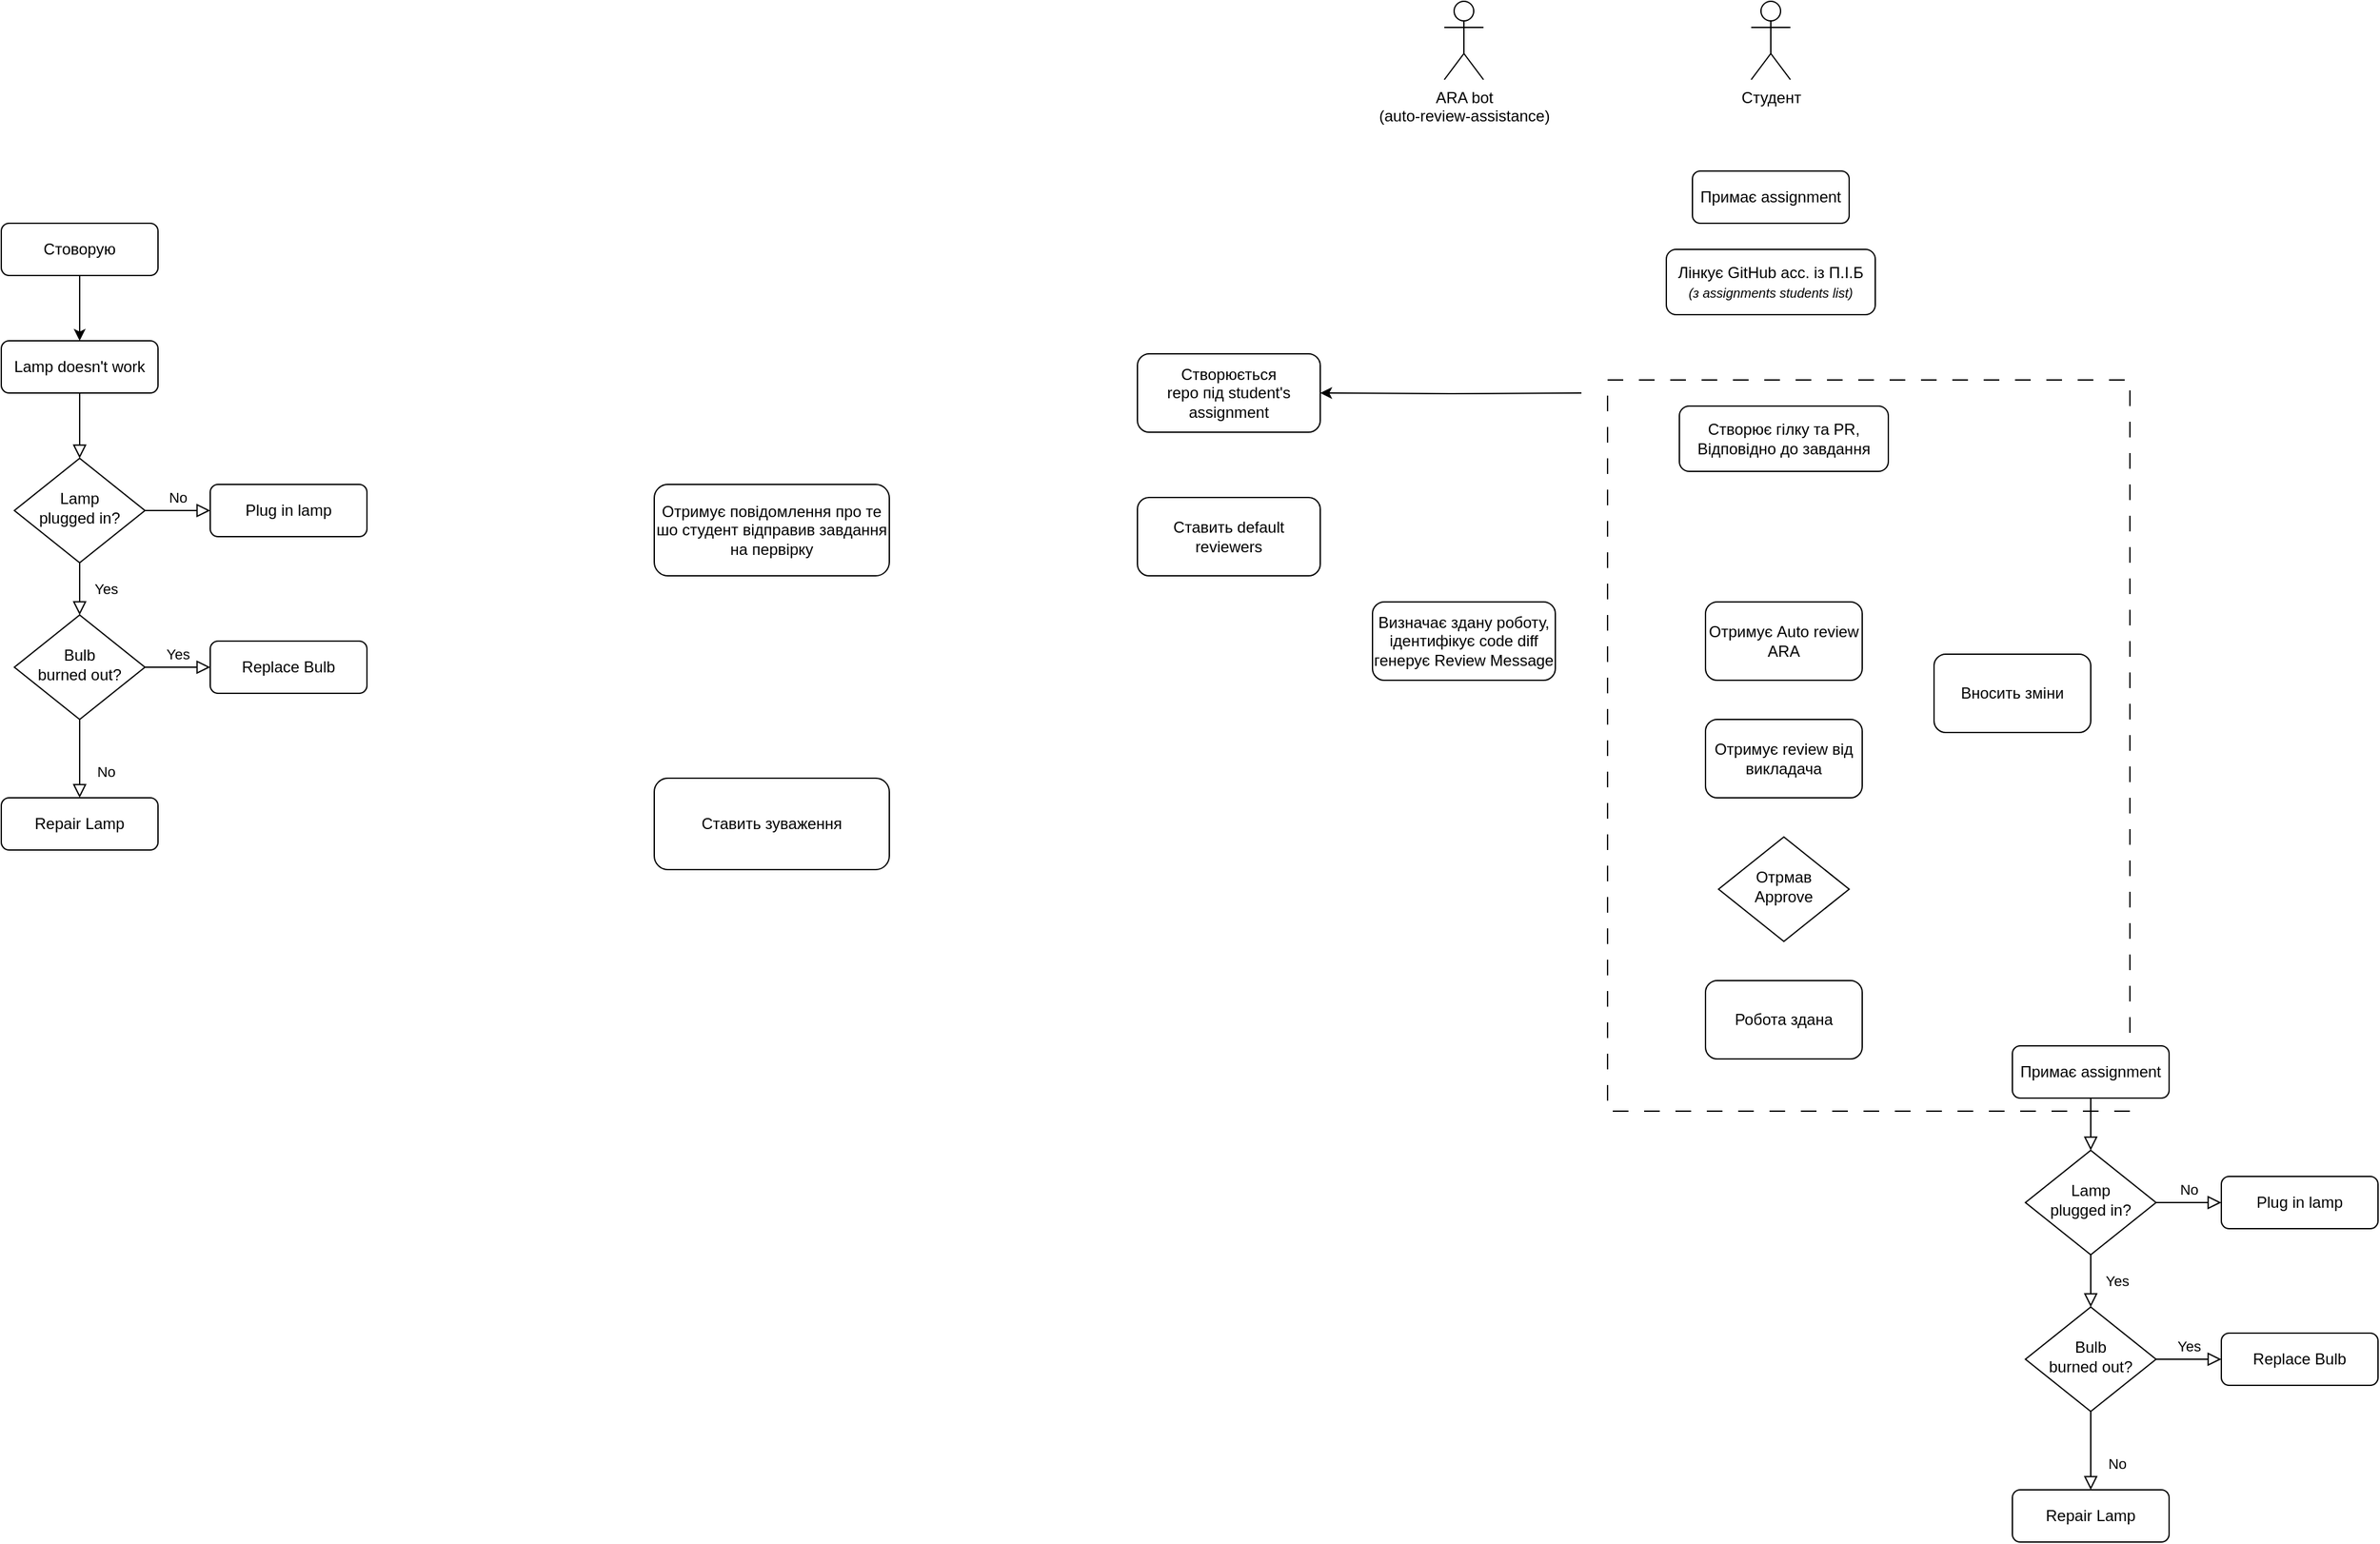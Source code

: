 <mxfile version="22.1.11" type="github">
  <diagram id="C5RBs43oDa-KdzZeNtuy" name="Page-1">
    <mxGraphModel dx="1781" dy="1816" grid="1" gridSize="10" guides="1" tooltips="1" connect="1" arrows="1" fold="1" page="1" pageScale="1" pageWidth="827" pageHeight="1169" math="0" shadow="0">
      <root>
        <mxCell id="WIyWlLk6GJQsqaUBKTNV-0" />
        <mxCell id="WIyWlLk6GJQsqaUBKTNV-1" parent="WIyWlLk6GJQsqaUBKTNV-0" />
        <mxCell id="i8l9DDimdn_0YV7iI_q--38" value="" style="rounded=0;whiteSpace=wrap;html=1;dashed=1;dashPattern=12 12;" vertex="1" parent="WIyWlLk6GJQsqaUBKTNV-1">
          <mxGeometry x="490" y="130" width="400" height="560" as="geometry" />
        </mxCell>
        <mxCell id="WIyWlLk6GJQsqaUBKTNV-2" value="" style="rounded=0;html=1;jettySize=auto;orthogonalLoop=1;fontSize=11;endArrow=block;endFill=0;endSize=8;strokeWidth=1;shadow=0;labelBackgroundColor=none;edgeStyle=orthogonalEdgeStyle;" parent="WIyWlLk6GJQsqaUBKTNV-1" source="WIyWlLk6GJQsqaUBKTNV-3" target="WIyWlLk6GJQsqaUBKTNV-6" edge="1">
          <mxGeometry relative="1" as="geometry" />
        </mxCell>
        <mxCell id="WIyWlLk6GJQsqaUBKTNV-3" value="Примає assignment" style="rounded=1;whiteSpace=wrap;html=1;fontSize=12;glass=0;strokeWidth=1;shadow=0;" parent="WIyWlLk6GJQsqaUBKTNV-1" vertex="1">
          <mxGeometry x="800" y="640" width="120" height="40" as="geometry" />
        </mxCell>
        <mxCell id="WIyWlLk6GJQsqaUBKTNV-4" value="Yes" style="rounded=0;html=1;jettySize=auto;orthogonalLoop=1;fontSize=11;endArrow=block;endFill=0;endSize=8;strokeWidth=1;shadow=0;labelBackgroundColor=none;edgeStyle=orthogonalEdgeStyle;" parent="WIyWlLk6GJQsqaUBKTNV-1" source="WIyWlLk6GJQsqaUBKTNV-6" target="WIyWlLk6GJQsqaUBKTNV-10" edge="1">
          <mxGeometry y="20" relative="1" as="geometry">
            <mxPoint as="offset" />
          </mxGeometry>
        </mxCell>
        <mxCell id="WIyWlLk6GJQsqaUBKTNV-5" value="No" style="edgeStyle=orthogonalEdgeStyle;rounded=0;html=1;jettySize=auto;orthogonalLoop=1;fontSize=11;endArrow=block;endFill=0;endSize=8;strokeWidth=1;shadow=0;labelBackgroundColor=none;" parent="WIyWlLk6GJQsqaUBKTNV-1" source="WIyWlLk6GJQsqaUBKTNV-6" target="WIyWlLk6GJQsqaUBKTNV-7" edge="1">
          <mxGeometry y="10" relative="1" as="geometry">
            <mxPoint as="offset" />
          </mxGeometry>
        </mxCell>
        <mxCell id="WIyWlLk6GJQsqaUBKTNV-6" value="Lamp&lt;br&gt;plugged in?" style="rhombus;whiteSpace=wrap;html=1;shadow=0;fontFamily=Helvetica;fontSize=12;align=center;strokeWidth=1;spacing=6;spacingTop=-4;" parent="WIyWlLk6GJQsqaUBKTNV-1" vertex="1">
          <mxGeometry x="810" y="720" width="100" height="80" as="geometry" />
        </mxCell>
        <mxCell id="WIyWlLk6GJQsqaUBKTNV-7" value="Plug in lamp" style="rounded=1;whiteSpace=wrap;html=1;fontSize=12;glass=0;strokeWidth=1;shadow=0;" parent="WIyWlLk6GJQsqaUBKTNV-1" vertex="1">
          <mxGeometry x="960" y="740" width="120" height="40" as="geometry" />
        </mxCell>
        <mxCell id="WIyWlLk6GJQsqaUBKTNV-8" value="No" style="rounded=0;html=1;jettySize=auto;orthogonalLoop=1;fontSize=11;endArrow=block;endFill=0;endSize=8;strokeWidth=1;shadow=0;labelBackgroundColor=none;edgeStyle=orthogonalEdgeStyle;" parent="WIyWlLk6GJQsqaUBKTNV-1" source="WIyWlLk6GJQsqaUBKTNV-10" target="WIyWlLk6GJQsqaUBKTNV-11" edge="1">
          <mxGeometry x="0.333" y="20" relative="1" as="geometry">
            <mxPoint as="offset" />
          </mxGeometry>
        </mxCell>
        <mxCell id="WIyWlLk6GJQsqaUBKTNV-9" value="Yes" style="edgeStyle=orthogonalEdgeStyle;rounded=0;html=1;jettySize=auto;orthogonalLoop=1;fontSize=11;endArrow=block;endFill=0;endSize=8;strokeWidth=1;shadow=0;labelBackgroundColor=none;" parent="WIyWlLk6GJQsqaUBKTNV-1" source="WIyWlLk6GJQsqaUBKTNV-10" target="WIyWlLk6GJQsqaUBKTNV-12" edge="1">
          <mxGeometry y="10" relative="1" as="geometry">
            <mxPoint as="offset" />
          </mxGeometry>
        </mxCell>
        <mxCell id="WIyWlLk6GJQsqaUBKTNV-10" value="Bulb&lt;br&gt;burned out?" style="rhombus;whiteSpace=wrap;html=1;shadow=0;fontFamily=Helvetica;fontSize=12;align=center;strokeWidth=1;spacing=6;spacingTop=-4;" parent="WIyWlLk6GJQsqaUBKTNV-1" vertex="1">
          <mxGeometry x="810" y="840" width="100" height="80" as="geometry" />
        </mxCell>
        <mxCell id="WIyWlLk6GJQsqaUBKTNV-11" value="Repair Lamp" style="rounded=1;whiteSpace=wrap;html=1;fontSize=12;glass=0;strokeWidth=1;shadow=0;" parent="WIyWlLk6GJQsqaUBKTNV-1" vertex="1">
          <mxGeometry x="800" y="980" width="120" height="40" as="geometry" />
        </mxCell>
        <mxCell id="WIyWlLk6GJQsqaUBKTNV-12" value="Replace Bulb" style="rounded=1;whiteSpace=wrap;html=1;fontSize=12;glass=0;strokeWidth=1;shadow=0;" parent="WIyWlLk6GJQsqaUBKTNV-1" vertex="1">
          <mxGeometry x="960" y="860" width="120" height="40" as="geometry" />
        </mxCell>
        <mxCell id="i8l9DDimdn_0YV7iI_q--0" value="" style="rounded=0;html=1;jettySize=auto;orthogonalLoop=1;fontSize=11;endArrow=block;endFill=0;endSize=8;strokeWidth=1;shadow=0;labelBackgroundColor=none;edgeStyle=orthogonalEdgeStyle;" edge="1" parent="WIyWlLk6GJQsqaUBKTNV-1" source="i8l9DDimdn_0YV7iI_q--1" target="i8l9DDimdn_0YV7iI_q--4">
          <mxGeometry relative="1" as="geometry" />
        </mxCell>
        <mxCell id="i8l9DDimdn_0YV7iI_q--1" value="Lamp doesn&#39;t work" style="rounded=1;whiteSpace=wrap;html=1;fontSize=12;glass=0;strokeWidth=1;shadow=0;" vertex="1" parent="WIyWlLk6GJQsqaUBKTNV-1">
          <mxGeometry x="-740" y="100" width="120" height="40" as="geometry" />
        </mxCell>
        <mxCell id="i8l9DDimdn_0YV7iI_q--2" value="Yes" style="rounded=0;html=1;jettySize=auto;orthogonalLoop=1;fontSize=11;endArrow=block;endFill=0;endSize=8;strokeWidth=1;shadow=0;labelBackgroundColor=none;edgeStyle=orthogonalEdgeStyle;" edge="1" parent="WIyWlLk6GJQsqaUBKTNV-1" source="i8l9DDimdn_0YV7iI_q--4" target="i8l9DDimdn_0YV7iI_q--8">
          <mxGeometry y="20" relative="1" as="geometry">
            <mxPoint as="offset" />
          </mxGeometry>
        </mxCell>
        <mxCell id="i8l9DDimdn_0YV7iI_q--3" value="No" style="edgeStyle=orthogonalEdgeStyle;rounded=0;html=1;jettySize=auto;orthogonalLoop=1;fontSize=11;endArrow=block;endFill=0;endSize=8;strokeWidth=1;shadow=0;labelBackgroundColor=none;" edge="1" parent="WIyWlLk6GJQsqaUBKTNV-1" source="i8l9DDimdn_0YV7iI_q--4" target="i8l9DDimdn_0YV7iI_q--5">
          <mxGeometry y="10" relative="1" as="geometry">
            <mxPoint as="offset" />
          </mxGeometry>
        </mxCell>
        <mxCell id="i8l9DDimdn_0YV7iI_q--4" value="Lamp&lt;br&gt;plugged in?" style="rhombus;whiteSpace=wrap;html=1;shadow=0;fontFamily=Helvetica;fontSize=12;align=center;strokeWidth=1;spacing=6;spacingTop=-4;" vertex="1" parent="WIyWlLk6GJQsqaUBKTNV-1">
          <mxGeometry x="-730" y="190" width="100" height="80" as="geometry" />
        </mxCell>
        <mxCell id="i8l9DDimdn_0YV7iI_q--5" value="Plug in lamp" style="rounded=1;whiteSpace=wrap;html=1;fontSize=12;glass=0;strokeWidth=1;shadow=0;" vertex="1" parent="WIyWlLk6GJQsqaUBKTNV-1">
          <mxGeometry x="-580" y="210" width="120" height="40" as="geometry" />
        </mxCell>
        <mxCell id="i8l9DDimdn_0YV7iI_q--6" value="No" style="rounded=0;html=1;jettySize=auto;orthogonalLoop=1;fontSize=11;endArrow=block;endFill=0;endSize=8;strokeWidth=1;shadow=0;labelBackgroundColor=none;edgeStyle=orthogonalEdgeStyle;" edge="1" parent="WIyWlLk6GJQsqaUBKTNV-1" source="i8l9DDimdn_0YV7iI_q--8" target="i8l9DDimdn_0YV7iI_q--9">
          <mxGeometry x="0.333" y="20" relative="1" as="geometry">
            <mxPoint as="offset" />
          </mxGeometry>
        </mxCell>
        <mxCell id="i8l9DDimdn_0YV7iI_q--7" value="Yes" style="edgeStyle=orthogonalEdgeStyle;rounded=0;html=1;jettySize=auto;orthogonalLoop=1;fontSize=11;endArrow=block;endFill=0;endSize=8;strokeWidth=1;shadow=0;labelBackgroundColor=none;" edge="1" parent="WIyWlLk6GJQsqaUBKTNV-1" source="i8l9DDimdn_0YV7iI_q--8" target="i8l9DDimdn_0YV7iI_q--10">
          <mxGeometry y="10" relative="1" as="geometry">
            <mxPoint as="offset" />
          </mxGeometry>
        </mxCell>
        <mxCell id="i8l9DDimdn_0YV7iI_q--8" value="Bulb&lt;br&gt;burned out?" style="rhombus;whiteSpace=wrap;html=1;shadow=0;fontFamily=Helvetica;fontSize=12;align=center;strokeWidth=1;spacing=6;spacingTop=-4;" vertex="1" parent="WIyWlLk6GJQsqaUBKTNV-1">
          <mxGeometry x="-730" y="310" width="100" height="80" as="geometry" />
        </mxCell>
        <mxCell id="i8l9DDimdn_0YV7iI_q--9" value="Repair Lamp" style="rounded=1;whiteSpace=wrap;html=1;fontSize=12;glass=0;strokeWidth=1;shadow=0;" vertex="1" parent="WIyWlLk6GJQsqaUBKTNV-1">
          <mxGeometry x="-740" y="450" width="120" height="40" as="geometry" />
        </mxCell>
        <mxCell id="i8l9DDimdn_0YV7iI_q--10" value="Replace Bulb" style="rounded=1;whiteSpace=wrap;html=1;fontSize=12;glass=0;strokeWidth=1;shadow=0;" vertex="1" parent="WIyWlLk6GJQsqaUBKTNV-1">
          <mxGeometry x="-580" y="330" width="120" height="40" as="geometry" />
        </mxCell>
        <mxCell id="i8l9DDimdn_0YV7iI_q--12" value="" style="edgeStyle=orthogonalEdgeStyle;rounded=0;orthogonalLoop=1;jettySize=auto;html=1;" edge="1" parent="WIyWlLk6GJQsqaUBKTNV-1" source="i8l9DDimdn_0YV7iI_q--11" target="i8l9DDimdn_0YV7iI_q--1">
          <mxGeometry relative="1" as="geometry" />
        </mxCell>
        <mxCell id="i8l9DDimdn_0YV7iI_q--11" value="Стоворую" style="rounded=1;whiteSpace=wrap;html=1;fontSize=12;glass=0;strokeWidth=1;shadow=0;" vertex="1" parent="WIyWlLk6GJQsqaUBKTNV-1">
          <mxGeometry x="-740" y="10" width="120" height="40" as="geometry" />
        </mxCell>
        <mxCell id="i8l9DDimdn_0YV7iI_q--13" value="Студент" style="shape=umlActor;verticalLabelPosition=bottom;verticalAlign=top;html=1;outlineConnect=0;" vertex="1" parent="WIyWlLk6GJQsqaUBKTNV-1">
          <mxGeometry x="600" y="-160" width="30" height="60" as="geometry" />
        </mxCell>
        <mxCell id="i8l9DDimdn_0YV7iI_q--17" value="Примає assignment" style="rounded=1;whiteSpace=wrap;html=1;fontSize=12;glass=0;strokeWidth=1;shadow=0;" vertex="1" parent="WIyWlLk6GJQsqaUBKTNV-1">
          <mxGeometry x="555" y="-30" width="120" height="40" as="geometry" />
        </mxCell>
        <mxCell id="i8l9DDimdn_0YV7iI_q--18" value="Лінкує GitHub acc. із П.І.Б &lt;br&gt;&lt;font style=&quot;font-size: 10px;&quot;&gt;&lt;i&gt;(з assignments students list)&lt;/i&gt;&lt;/font&gt;" style="rounded=1;whiteSpace=wrap;html=1;fontSize=12;glass=0;strokeWidth=1;shadow=0;" vertex="1" parent="WIyWlLk6GJQsqaUBKTNV-1">
          <mxGeometry x="535" y="30" width="160" height="50" as="geometry" />
        </mxCell>
        <mxCell id="i8l9DDimdn_0YV7iI_q--21" value="Створює гілку та PR, Відповідно до завдання" style="rounded=1;whiteSpace=wrap;html=1;fontSize=12;glass=0;strokeWidth=1;shadow=0;" vertex="1" parent="WIyWlLk6GJQsqaUBKTNV-1">
          <mxGeometry x="545" y="150" width="160" height="50" as="geometry" />
        </mxCell>
        <mxCell id="i8l9DDimdn_0YV7iI_q--22" value="ARA bot&lt;br&gt;(auto-review-assistance)" style="shape=umlActor;verticalLabelPosition=bottom;verticalAlign=top;html=1;outlineConnect=0;" vertex="1" parent="WIyWlLk6GJQsqaUBKTNV-1">
          <mxGeometry x="365" y="-160" width="30" height="60" as="geometry" />
        </mxCell>
        <mxCell id="i8l9DDimdn_0YV7iI_q--25" value="Визначає здану роботу, ідентифікує code diff&lt;br&gt;генерує Review Message" style="rounded=1;whiteSpace=wrap;html=1;" vertex="1" parent="WIyWlLk6GJQsqaUBKTNV-1">
          <mxGeometry x="310" y="300" width="140" height="60" as="geometry" />
        </mxCell>
        <mxCell id="i8l9DDimdn_0YV7iI_q--29" value="Ставить default reviewers" style="rounded=1;whiteSpace=wrap;html=1;" vertex="1" parent="WIyWlLk6GJQsqaUBKTNV-1">
          <mxGeometry x="130" y="220" width="140" height="60" as="geometry" />
        </mxCell>
        <mxCell id="i8l9DDimdn_0YV7iI_q--34" value="" style="edgeStyle=orthogonalEdgeStyle;rounded=0;orthogonalLoop=1;jettySize=auto;html=1;" edge="1" parent="WIyWlLk6GJQsqaUBKTNV-1" target="i8l9DDimdn_0YV7iI_q--30">
          <mxGeometry relative="1" as="geometry">
            <mxPoint x="470" y="140" as="sourcePoint" />
          </mxGeometry>
        </mxCell>
        <mxCell id="i8l9DDimdn_0YV7iI_q--30" value="Створюється&lt;br&gt;repo під student&#39;s assignment" style="rounded=1;whiteSpace=wrap;html=1;" vertex="1" parent="WIyWlLk6GJQsqaUBKTNV-1">
          <mxGeometry x="130" y="110" width="140" height="60" as="geometry" />
        </mxCell>
        <mxCell id="i8l9DDimdn_0YV7iI_q--36" value="Отримує Auto review ARA" style="rounded=1;whiteSpace=wrap;html=1;" vertex="1" parent="WIyWlLk6GJQsqaUBKTNV-1">
          <mxGeometry x="565" y="300" width="120" height="60" as="geometry" />
        </mxCell>
        <mxCell id="i8l9DDimdn_0YV7iI_q--40" value="Отримує повідомлення про те шо студент відправив завдання на первірку" style="rounded=1;whiteSpace=wrap;html=1;" vertex="1" parent="WIyWlLk6GJQsqaUBKTNV-1">
          <mxGeometry x="-240" y="210" width="180" height="70" as="geometry" />
        </mxCell>
        <mxCell id="i8l9DDimdn_0YV7iI_q--41" value="Ставить зуваження" style="rounded=1;whiteSpace=wrap;html=1;" vertex="1" parent="WIyWlLk6GJQsqaUBKTNV-1">
          <mxGeometry x="-240" y="435" width="180" height="70" as="geometry" />
        </mxCell>
        <mxCell id="i8l9DDimdn_0YV7iI_q--42" value="Отрмав Approve" style="rhombus;whiteSpace=wrap;html=1;shadow=0;fontFamily=Helvetica;fontSize=12;align=center;strokeWidth=1;spacing=6;spacingTop=-4;" vertex="1" parent="WIyWlLk6GJQsqaUBKTNV-1">
          <mxGeometry x="575" y="480" width="100" height="80" as="geometry" />
        </mxCell>
        <mxCell id="i8l9DDimdn_0YV7iI_q--43" value="Отримує review від викладача" style="rounded=1;whiteSpace=wrap;html=1;" vertex="1" parent="WIyWlLk6GJQsqaUBKTNV-1">
          <mxGeometry x="565" y="390" width="120" height="60" as="geometry" />
        </mxCell>
        <mxCell id="i8l9DDimdn_0YV7iI_q--44" value="Вносить зміни" style="rounded=1;whiteSpace=wrap;html=1;" vertex="1" parent="WIyWlLk6GJQsqaUBKTNV-1">
          <mxGeometry x="740" y="340" width="120" height="60" as="geometry" />
        </mxCell>
        <mxCell id="i8l9DDimdn_0YV7iI_q--45" value="Робота здана" style="rounded=1;whiteSpace=wrap;html=1;" vertex="1" parent="WIyWlLk6GJQsqaUBKTNV-1">
          <mxGeometry x="565" y="590" width="120" height="60" as="geometry" />
        </mxCell>
      </root>
    </mxGraphModel>
  </diagram>
</mxfile>
